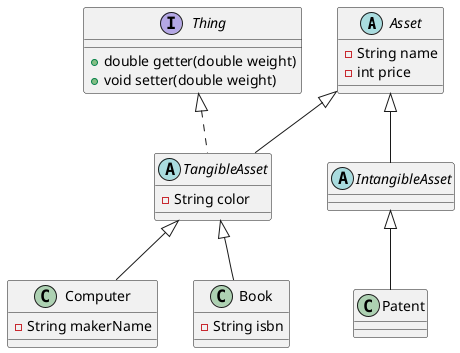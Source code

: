 @startuml
'https://plantuml.com/class-diagram

abstract class Asset {
   - String name
   - int price
}

abstract class TangibleAsset extends Asset implements Thing {
    - String color
}

abstract class IntangibleAsset extends Asset {

}

class Computer extends TangibleAsset {
    - String makerName
}

class Book extends TangibleAsset {
    - String isbn
}

class Patent extends IntangibleAsset {

}

interface Thing {
    + double getter(double weight)
    + void setter(double weight)
}

@enduml